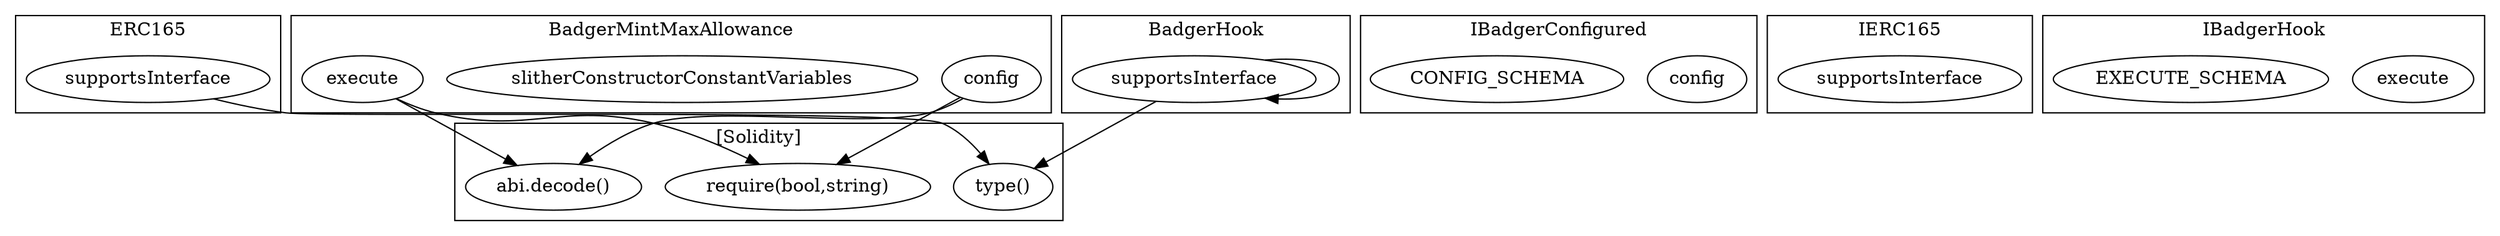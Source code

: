 strict digraph {
subgraph cluster_2786_ERC165 {
label = "ERC165"
"2786_supportsInterface" [label="supportsInterface"]
}subgraph cluster_5282_BadgerMintMaxAllowance {
label = "BadgerMintMaxAllowance"
"5282_config" [label="config"]
"5282_slitherConstructorConstantVariables" [label="slitherConstructorConstantVariables"]
"5282_execute" [label="execute"]
}subgraph cluster_6086_IBadgerConfigured {
label = "IBadgerConfigured"
"6086_config" [label="config"]
"6086_CONFIG_SCHEMA" [label="CONFIG_SCHEMA"]
}subgraph cluster_2798_IERC165 {
label = "IERC165"
"2798_supportsInterface" [label="supportsInterface"]
}subgraph cluster_4601_BadgerHook {
label = "BadgerHook"
"4601_supportsInterface" [label="supportsInterface"]
"4601_supportsInterface" -> "4601_supportsInterface"
}subgraph cluster_6106_IBadgerHook {
label = "IBadgerHook"
"6106_execute" [label="execute"]
"6106_EXECUTE_SCHEMA" [label="EXECUTE_SCHEMA"]
}subgraph cluster_solidity {
label = "[Solidity]"
"abi.decode()" 
"type()" 
"require(bool,string)" 
"2786_supportsInterface" -> "type()"
"5282_execute" -> "require(bool,string)"
"5282_execute" -> "abi.decode()"
"5282_config" -> "require(bool,string)"
"5282_config" -> "abi.decode()"
"4601_supportsInterface" -> "type()"
}
}